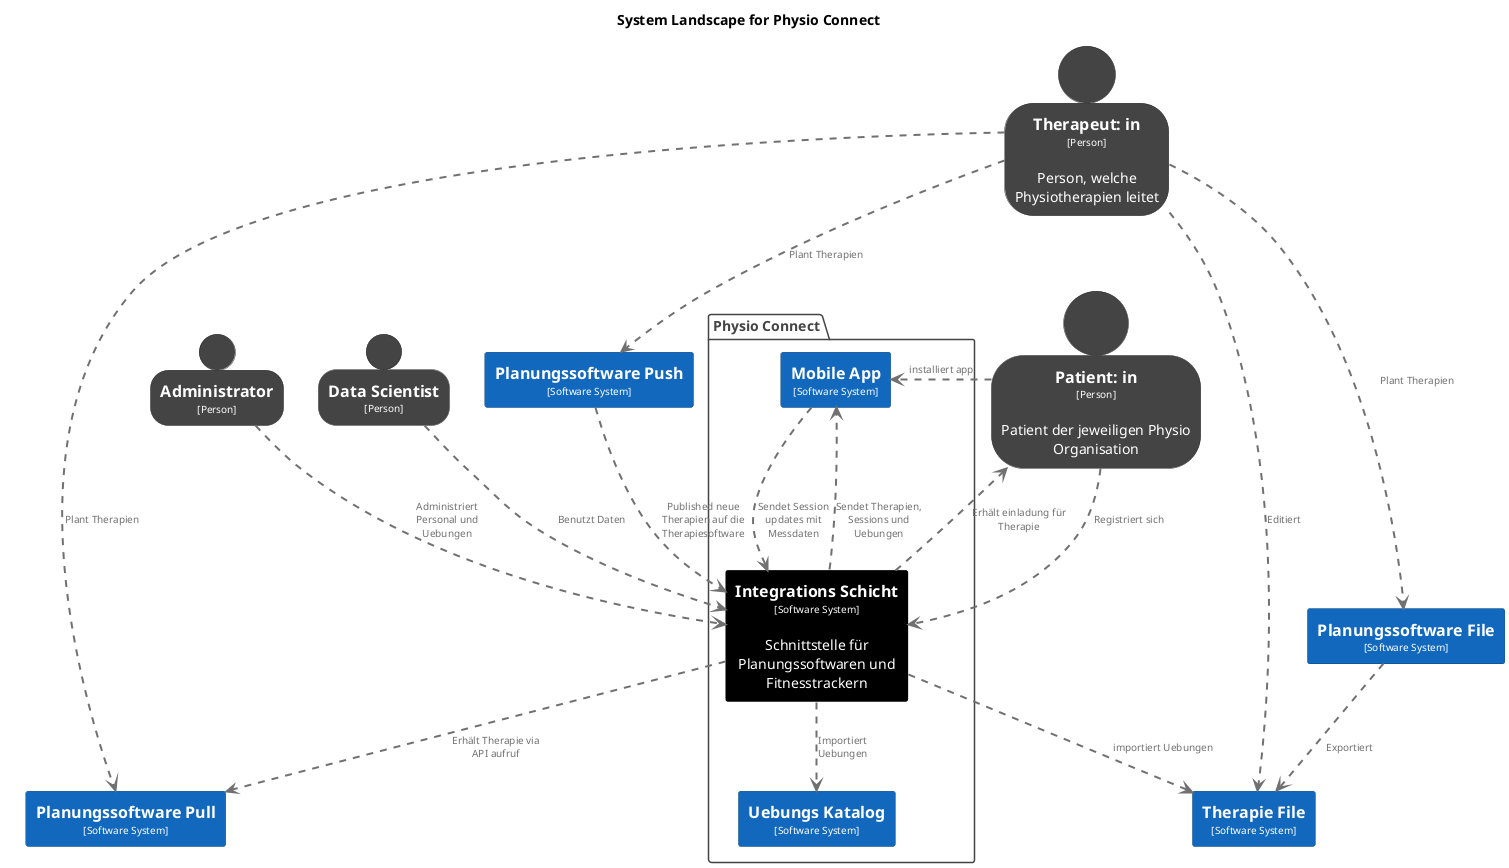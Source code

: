 @startuml
title System Landscape for Physio Connect

top to bottom direction

skinparam {
  shadowing false
  arrowFontSize 10
  defaultTextAlignment center
  wrapWidth 200
  maxMessageSize 100
}

hide stereotype

skinparam person<<Administrator>> {
  BackgroundColor #444444
  FontColor #ffffff
  BorderColor #2f2f2f
}
skinparam person<<DataScientist>> {
  BackgroundColor #444444
  FontColor #ffffff
  BorderColor #2f2f2f
}
skinparam rectangle<<IntegrationsSchicht>> {
  BackgroundColor #000000
  FontColor #ffffff
  BorderColor #000000
}
skinparam rectangle<<MobileApp>> {
  BackgroundColor #1168bd
  FontColor #ffffff
  BorderColor #0b4884
}
skinparam person<<Patientin>> {
  BackgroundColor #444444
  FontColor #ffffff
  BorderColor #2f2f2f
}
skinparam rectangle<<PlanungssoftwareFile>> {
  BackgroundColor #1168bd
  FontColor #ffffff
  BorderColor #0b4884
}
skinparam rectangle<<PlanungssoftwarePull>> {
  BackgroundColor #1168bd
  FontColor #ffffff
  BorderColor #0b4884
}
skinparam rectangle<<PlanungssoftwarePush>> {
  BackgroundColor #1168bd
  FontColor #ffffff
  BorderColor #0b4884
}
skinparam person<<Therapeutin>> {
  BackgroundColor #444444
  FontColor #ffffff
  BorderColor #2f2f2f
}
skinparam rectangle<<TherapieFile>> {
  BackgroundColor #1168bd
  FontColor #ffffff
  BorderColor #0b4884
}
skinparam rectangle<<UebungsKatalog>> {
  BackgroundColor #1168bd
  FontColor #ffffff
  BorderColor #0b4884
}

package "Physio Connect" <<enterprise>> {
  skinparam PackageBorderColor<<enterprise>> #444444
  skinparam PackageFontColor<<enterprise>> #444444

  rectangle "==Mobile App\n<size:10>[Software System]</size>" <<MobileApp>> as MobileApp
  rectangle "==Uebungs Katalog\n<size:10>[Software System]</size>" <<UebungsKatalog>> as UebungsKatalog
  rectangle "==Integrations Schicht\n<size:10>[Software System]</size>\n\nSchnittstelle für Planungssoftwaren und Fitnesstrackern" <<IntegrationsSchicht>> as IntegrationsSchicht
}

person "==Patient: in\n<size:10>[Person]</size>\n\nPatient der jeweiligen Physio Organisation" <<Patientin>> as Patientin
person "==Therapeut: in\n<size:10>[Person]</size>\n\nPerson, welche Physiotherapien leitet" <<Therapeutin>> as Therapeutin
person "==Administrator\n<size:10>[Person]</size>" <<Administrator>> as Administrator
person "==Data Scientist\n<size:10>[Person]</size>" <<DataScientist>> as DataScientist
rectangle "==Planungssoftware File\n<size:10>[Software System]</size>" <<PlanungssoftwareFile>> as PlanungssoftwareFile
rectangle "==Planungssoftware Pull\n<size:10>[Software System]</size>" <<PlanungssoftwarePull>> as PlanungssoftwarePull
rectangle "==Planungssoftware Push\n<size:10>[Software System]</size>" <<PlanungssoftwarePush>> as PlanungssoftwarePush
rectangle "==Therapie File\n<size:10>[Software System]</size>" <<TherapieFile>> as TherapieFile

IntegrationsSchicht .[#707070,thickness=2].> Patientin : "<color:#707070>Erhält einladung für Therapie"
Patientin .[#707070,thickness=2].> IntegrationsSchicht : "<color:#707070>Registriert sich"
Administrator .[#707070,thickness=2].> IntegrationsSchicht : "<color:#707070>Administriert Personal und Uebungen"
Therapeutin .[#707070,thickness=2].> PlanungssoftwareFile : "<color:#707070>Plant Therapien"
Therapeutin .[#707070,thickness=2].> PlanungssoftwarePush : "<color:#707070>Plant Therapien"
Therapeutin .[#707070,thickness=2].> PlanungssoftwarePull : "<color:#707070>Plant Therapien"
Therapeutin .[#707070,thickness=2].> TherapieFile : "<color:#707070>Editiert"
DataScientist .[#707070,thickness=2].> IntegrationsSchicht : "<color:#707070>Benutzt Daten"
Patientin .[#707070,thickness=2].> MobileApp : "<color:#707070>installiert app"
PlanungssoftwareFile .[#707070,thickness=2].> TherapieFile : "<color:#707070>Exportiert"
IntegrationsSchicht .[#707070,thickness=2].> PlanungssoftwarePull : "<color:#707070>Erhält Therapie via API aufruf"
PlanungssoftwarePush .[#707070,thickness=2].> IntegrationsSchicht : "<color:#707070>Published neue Therapien auf die Therapiesoftware"
MobileApp .[#707070,thickness=2].> IntegrationsSchicht : "<color:#707070>Sendet Session updates mit Messdaten"
IntegrationsSchicht .[#707070,thickness=2].> MobileApp : "<color:#707070>Sendet Therapien, Sessions und Uebungen"
IntegrationsSchicht .[#707070,thickness=2].> UebungsKatalog : "<color:#707070>Importiert Uebungen"
IntegrationsSchicht .[#707070,thickness=2].> TherapieFile : "<color:#707070>importiert Uebungen"
@enduml